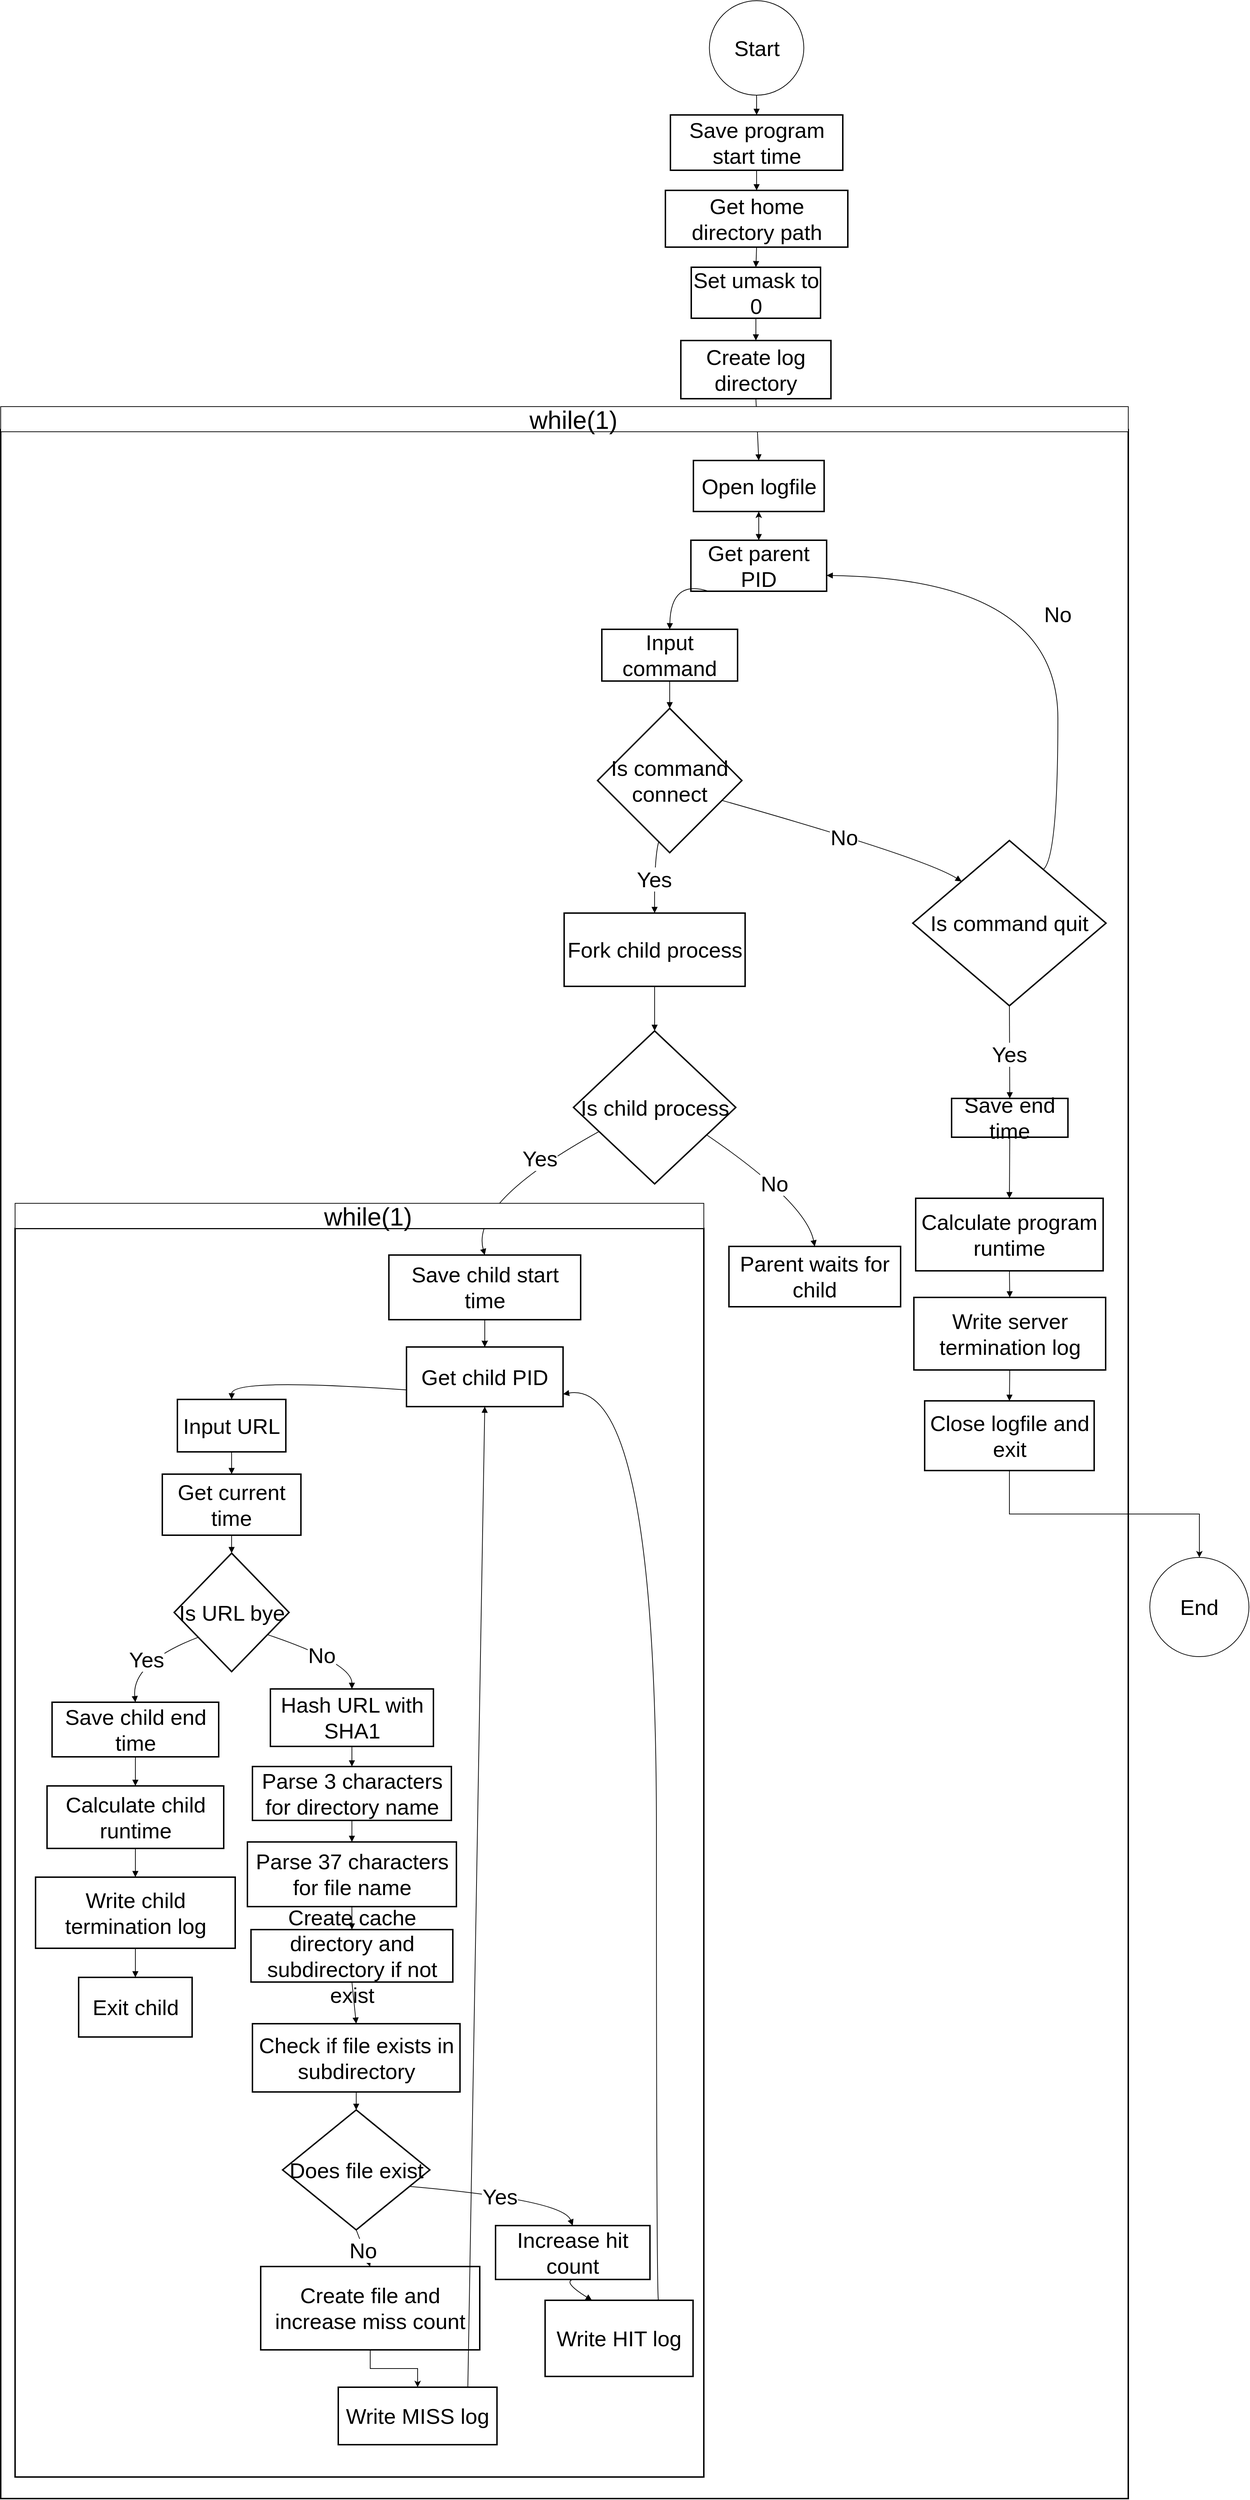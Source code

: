 <mxfile version="26.2.12">
  <diagram name="페이지-1" id="Uyw2kgYe03FrZPK4gf_r">
    <mxGraphModel dx="2780" dy="1518" grid="0" gridSize="10" guides="1" tooltips="1" connect="1" arrows="1" fold="1" page="1" pageScale="1" pageWidth="827" pageHeight="1169" math="0" shadow="0">
      <root>
        <mxCell id="0" />
        <mxCell id="1" parent="0" />
        <mxCell id="5Q26TO5uncK6xPd2ovMB-127" value="ParentLoop" style="whiteSpace=wrap;strokeWidth=2;fontSize=30;" parent="1" vertex="1">
          <mxGeometry x="20" y="1075" width="1570" height="2880" as="geometry" />
        </mxCell>
        <mxCell id="5Q26TO5uncK6xPd2ovMB-128" value="ChildLoop" style="whiteSpace=wrap;strokeWidth=2;fontSize=30;" parent="1" vertex="1">
          <mxGeometry x="40" y="2187" width="959" height="1738" as="geometry" />
        </mxCell>
        <mxCell id="5Q26TO5uncK6xPd2ovMB-130" value="Save program start time" style="whiteSpace=wrap;strokeWidth=2;fontSize=30;" parent="1" vertex="1">
          <mxGeometry x="952.5" y="637" width="240" height="77" as="geometry" />
        </mxCell>
        <mxCell id="5Q26TO5uncK6xPd2ovMB-131" value="Get home directory path" style="whiteSpace=wrap;strokeWidth=2;fontSize=30;" parent="1" vertex="1">
          <mxGeometry x="945.5" y="742" width="254" height="79" as="geometry" />
        </mxCell>
        <mxCell id="5Q26TO5uncK6xPd2ovMB-132" value="Set umask to 0" style="whiteSpace=wrap;strokeWidth=2;fontSize=30;" parent="1" vertex="1">
          <mxGeometry x="981.5" y="849" width="180" height="71" as="geometry" />
        </mxCell>
        <mxCell id="5Q26TO5uncK6xPd2ovMB-133" value="Create log directory" style="whiteSpace=wrap;strokeWidth=2;fontSize=30;" parent="1" vertex="1">
          <mxGeometry x="967" y="951" width="209" height="81" as="geometry" />
        </mxCell>
        <mxCell id="5Q26TO5uncK6xPd2ovMB-134" value="Open logfile" style="whiteSpace=wrap;strokeWidth=2;fontSize=30;" parent="1" vertex="1">
          <mxGeometry x="984.5" y="1118" width="182" height="71" as="geometry" />
        </mxCell>
        <mxCell id="dMedY_8rJFaH_x1FWplr-3" value="" style="edgeStyle=orthogonalEdgeStyle;rounded=0;orthogonalLoop=1;jettySize=auto;html=1;" edge="1" parent="1" source="5Q26TO5uncK6xPd2ovMB-135" target="5Q26TO5uncK6xPd2ovMB-134">
          <mxGeometry relative="1" as="geometry" />
        </mxCell>
        <mxCell id="5Q26TO5uncK6xPd2ovMB-135" value="Get parent PID" style="whiteSpace=wrap;strokeWidth=2;fontSize=30;" parent="1" vertex="1">
          <mxGeometry x="981" y="1229" width="189" height="71" as="geometry" />
        </mxCell>
        <mxCell id="5Q26TO5uncK6xPd2ovMB-136" value="Input command" style="whiteSpace=wrap;strokeWidth=2;fontSize=30;" parent="1" vertex="1">
          <mxGeometry x="857" y="1353" width="189" height="72" as="geometry" />
        </mxCell>
        <mxCell id="5Q26TO5uncK6xPd2ovMB-137" value="Is command connect" style="rhombus;strokeWidth=2;whiteSpace=wrap;fontSize=30;" parent="1" vertex="1">
          <mxGeometry x="851" y="1463" width="201" height="201" as="geometry" />
        </mxCell>
        <mxCell id="5Q26TO5uncK6xPd2ovMB-138" value="Fork child process" style="whiteSpace=wrap;strokeWidth=2;fontSize=30;" parent="1" vertex="1">
          <mxGeometry x="804.5" y="1748" width="252" height="102" as="geometry" />
        </mxCell>
        <mxCell id="5Q26TO5uncK6xPd2ovMB-139" value="Is child process" style="rhombus;strokeWidth=2;whiteSpace=wrap;fontSize=30;" parent="1" vertex="1">
          <mxGeometry x="817.5" y="1912" width="226" height="213" as="geometry" />
        </mxCell>
        <mxCell id="5Q26TO5uncK6xPd2ovMB-209" value="" style="edgeStyle=orthogonalEdgeStyle;rounded=0;orthogonalLoop=1;jettySize=auto;html=1;" parent="1" source="5Q26TO5uncK6xPd2ovMB-140" target="5Q26TO5uncK6xPd2ovMB-141" edge="1">
          <mxGeometry relative="1" as="geometry" />
        </mxCell>
        <mxCell id="5Q26TO5uncK6xPd2ovMB-140" value="Save child start time" style="whiteSpace=wrap;strokeWidth=2;fontSize=30;" parent="1" vertex="1">
          <mxGeometry x="560.5" y="2224" width="267" height="90" as="geometry" />
        </mxCell>
        <mxCell id="5Q26TO5uncK6xPd2ovMB-141" value="Get child PID" style="whiteSpace=wrap;strokeWidth=2;fontSize=30;" parent="1" vertex="1">
          <mxGeometry x="585" y="2352" width="218" height="83" as="geometry" />
        </mxCell>
        <mxCell id="5Q26TO5uncK6xPd2ovMB-142" value="Input URL" style="whiteSpace=wrap;strokeWidth=2;fontSize=30;" parent="1" vertex="1">
          <mxGeometry x="266" y="2425" width="151" height="73" as="geometry" />
        </mxCell>
        <mxCell id="5Q26TO5uncK6xPd2ovMB-143" value="Get current time" style="whiteSpace=wrap;strokeWidth=2;fontSize=30;" parent="1" vertex="1">
          <mxGeometry x="245" y="2529" width="193" height="85" as="geometry" />
        </mxCell>
        <mxCell id="5Q26TO5uncK6xPd2ovMB-144" value="Is URL bye" style="rhombus;strokeWidth=2;whiteSpace=wrap;fontSize=30;" parent="1" vertex="1">
          <mxGeometry x="261.5" y="2639" width="160" height="165" as="geometry" />
        </mxCell>
        <mxCell id="5Q26TO5uncK6xPd2ovMB-145" value="Save child end time" style="whiteSpace=wrap;strokeWidth=2;fontSize=30;" parent="1" vertex="1">
          <mxGeometry x="91.5" y="2846.5" width="232" height="76" as="geometry" />
        </mxCell>
        <mxCell id="5Q26TO5uncK6xPd2ovMB-146" value="Calculate child runtime" style="whiteSpace=wrap;strokeWidth=2;fontSize=30;" parent="1" vertex="1">
          <mxGeometry x="84.5" y="2963" width="246" height="87" as="geometry" />
        </mxCell>
        <mxCell id="5Q26TO5uncK6xPd2ovMB-147" value="Write child termination log" style="whiteSpace=wrap;strokeWidth=2;fontSize=30;" parent="1" vertex="1">
          <mxGeometry x="68.5" y="3090" width="278" height="99" as="geometry" />
        </mxCell>
        <mxCell id="5Q26TO5uncK6xPd2ovMB-148" value="Exit child" style="whiteSpace=wrap;strokeWidth=2;fontSize=30;" parent="1" vertex="1">
          <mxGeometry x="128.5" y="3229.5" width="158" height="83" as="geometry" />
        </mxCell>
        <mxCell id="5Q26TO5uncK6xPd2ovMB-149" value="Hash URL with SHA1" style="whiteSpace=wrap;strokeWidth=2;fontSize=30;" parent="1" vertex="1">
          <mxGeometry x="395.5" y="2828" width="227" height="80" as="geometry" />
        </mxCell>
        <mxCell id="5Q26TO5uncK6xPd2ovMB-150" value="Parse 3 characters for directory name" style="whiteSpace=wrap;strokeWidth=2;fontSize=30;" parent="1" vertex="1">
          <mxGeometry x="370.5" y="2936" width="277" height="75" as="geometry" />
        </mxCell>
        <mxCell id="5Q26TO5uncK6xPd2ovMB-151" value="Parse 37 characters for file name" style="whiteSpace=wrap;strokeWidth=2;fontSize=30;" parent="1" vertex="1">
          <mxGeometry x="363.5" y="3041" width="291" height="90" as="geometry" />
        </mxCell>
        <mxCell id="5Q26TO5uncK6xPd2ovMB-152" value="Create cache directory and subdirectory if not exist" style="whiteSpace=wrap;strokeWidth=2;fontSize=30;" parent="1" vertex="1">
          <mxGeometry x="368.5" y="3163" width="281" height="73" as="geometry" />
        </mxCell>
        <mxCell id="5Q26TO5uncK6xPd2ovMB-153" value="Check if file exists in subdirectory" style="whiteSpace=wrap;strokeWidth=2;fontSize=30;" parent="1" vertex="1">
          <mxGeometry x="370.5" y="3294" width="289" height="95" as="geometry" />
        </mxCell>
        <mxCell id="5Q26TO5uncK6xPd2ovMB-154" value="Does file exist" style="rhombus;strokeWidth=2;whiteSpace=wrap;fontSize=30;" parent="1" vertex="1">
          <mxGeometry x="412.5" y="3414" width="205" height="167" as="geometry" />
        </mxCell>
        <mxCell id="5Q26TO5uncK6xPd2ovMB-210" style="edgeStyle=orthogonalEdgeStyle;rounded=0;orthogonalLoop=1;jettySize=auto;html=1;exitX=0.5;exitY=1;exitDx=0;exitDy=0;entryX=0.5;entryY=0;entryDx=0;entryDy=0;" parent="1" source="5Q26TO5uncK6xPd2ovMB-155" target="5Q26TO5uncK6xPd2ovMB-156" edge="1">
          <mxGeometry relative="1" as="geometry" />
        </mxCell>
        <mxCell id="5Q26TO5uncK6xPd2ovMB-155" value="Create file and increase miss count" style="whiteSpace=wrap;strokeWidth=2;fontSize=30;" parent="1" vertex="1">
          <mxGeometry x="382" y="3632" width="305" height="116" as="geometry" />
        </mxCell>
        <mxCell id="5Q26TO5uncK6xPd2ovMB-156" value="Write MISS log" style="whiteSpace=wrap;strokeWidth=2;fontSize=30;" parent="1" vertex="1">
          <mxGeometry x="490" y="3800" width="221" height="80" as="geometry" />
        </mxCell>
        <mxCell id="5Q26TO5uncK6xPd2ovMB-157" value="Increase hit count" style="whiteSpace=wrap;strokeWidth=2;fontSize=30;" parent="1" vertex="1">
          <mxGeometry x="709" y="3575" width="215" height="75" as="geometry" />
        </mxCell>
        <mxCell id="5Q26TO5uncK6xPd2ovMB-158" value="Write HIT log" style="whiteSpace=wrap;strokeWidth=2;fontSize=30;" parent="1" vertex="1">
          <mxGeometry x="778" y="3679" width="206" height="106" as="geometry" />
        </mxCell>
        <mxCell id="5Q26TO5uncK6xPd2ovMB-159" value="Parent waits for child" style="whiteSpace=wrap;strokeWidth=2;fontSize=30;" parent="1" vertex="1">
          <mxGeometry x="1034" y="2212" width="239" height="84" as="geometry" />
        </mxCell>
        <mxCell id="5Q26TO5uncK6xPd2ovMB-160" value="Is command quit" style="rhombus;strokeWidth=2;whiteSpace=wrap;fontSize=30;" parent="1" vertex="1">
          <mxGeometry x="1290" y="1647" width="269" height="230" as="geometry" />
        </mxCell>
        <mxCell id="5Q26TO5uncK6xPd2ovMB-161" value="Save end time" style="whiteSpace=wrap;strokeWidth=2;fontSize=30;" parent="1" vertex="1">
          <mxGeometry x="1344" y="2006" width="162" height="54" as="geometry" />
        </mxCell>
        <mxCell id="5Q26TO5uncK6xPd2ovMB-162" value="Calculate program runtime" style="whiteSpace=wrap;strokeWidth=2;fontSize=30;" parent="1" vertex="1">
          <mxGeometry x="1294" y="2145" width="261" height="101" as="geometry" />
        </mxCell>
        <mxCell id="5Q26TO5uncK6xPd2ovMB-163" value="Write server termination log" style="whiteSpace=wrap;strokeWidth=2;fontSize=30;" parent="1" vertex="1">
          <mxGeometry x="1291.5" y="2283" width="267" height="101" as="geometry" />
        </mxCell>
        <mxCell id="5Q26TO5uncK6xPd2ovMB-208" style="edgeStyle=orthogonalEdgeStyle;rounded=0;orthogonalLoop=1;jettySize=auto;html=1;exitX=0.5;exitY=1;exitDx=0;exitDy=0;entryX=0.5;entryY=0;entryDx=0;entryDy=0;" parent="1" source="5Q26TO5uncK6xPd2ovMB-164" target="5Q26TO5uncK6xPd2ovMB-207" edge="1">
          <mxGeometry relative="1" as="geometry" />
        </mxCell>
        <mxCell id="5Q26TO5uncK6xPd2ovMB-164" value="Close logfile and exit" style="whiteSpace=wrap;strokeWidth=2;fontSize=30;" parent="1" vertex="1">
          <mxGeometry x="1306.5" y="2427" width="236" height="97" as="geometry" />
        </mxCell>
        <mxCell id="5Q26TO5uncK6xPd2ovMB-166" value="" style="curved=1;startArrow=none;endArrow=block;exitX=0.5;exitY=1;entryX=0.5;entryY=0;rounded=0;fontSize=30;" parent="1" target="5Q26TO5uncK6xPd2ovMB-130" edge="1">
          <mxGeometry relative="1" as="geometry">
            <Array as="points" />
            <mxPoint x="1072.5" y="609" as="sourcePoint" />
          </mxGeometry>
        </mxCell>
        <mxCell id="5Q26TO5uncK6xPd2ovMB-167" value="" style="curved=1;startArrow=none;endArrow=block;exitX=0.5;exitY=1;entryX=0.5;entryY=0;rounded=0;fontSize=30;" parent="1" source="5Q26TO5uncK6xPd2ovMB-130" target="5Q26TO5uncK6xPd2ovMB-131" edge="1">
          <mxGeometry relative="1" as="geometry">
            <Array as="points" />
          </mxGeometry>
        </mxCell>
        <mxCell id="5Q26TO5uncK6xPd2ovMB-168" value="" style="curved=1;startArrow=none;endArrow=block;exitX=0.5;exitY=1;entryX=0.5;entryY=0;rounded=0;fontSize=30;" parent="1" source="5Q26TO5uncK6xPd2ovMB-131" target="5Q26TO5uncK6xPd2ovMB-132" edge="1">
          <mxGeometry relative="1" as="geometry">
            <Array as="points" />
          </mxGeometry>
        </mxCell>
        <mxCell id="5Q26TO5uncK6xPd2ovMB-169" value="" style="curved=1;startArrow=none;endArrow=block;exitX=0.5;exitY=1;entryX=0.5;entryY=0;rounded=0;fontSize=30;" parent="1" source="5Q26TO5uncK6xPd2ovMB-132" target="5Q26TO5uncK6xPd2ovMB-133" edge="1">
          <mxGeometry relative="1" as="geometry">
            <Array as="points" />
          </mxGeometry>
        </mxCell>
        <mxCell id="5Q26TO5uncK6xPd2ovMB-170" value="" style="curved=1;startArrow=none;endArrow=block;exitX=0.5;exitY=1;entryX=0.5;entryY=0;rounded=0;fontSize=30;" parent="1" source="5Q26TO5uncK6xPd2ovMB-133" target="5Q26TO5uncK6xPd2ovMB-134" edge="1">
          <mxGeometry relative="1" as="geometry">
            <Array as="points" />
          </mxGeometry>
        </mxCell>
        <mxCell id="5Q26TO5uncK6xPd2ovMB-171" value="" style="curved=1;startArrow=none;endArrow=block;exitX=0.5;exitY=1;entryX=0.5;entryY=0;rounded=0;fontSize=30;" parent="1" source="5Q26TO5uncK6xPd2ovMB-134" target="5Q26TO5uncK6xPd2ovMB-135" edge="1">
          <mxGeometry relative="1" as="geometry">
            <Array as="points" />
          </mxGeometry>
        </mxCell>
        <mxCell id="5Q26TO5uncK6xPd2ovMB-172" value="" style="curved=1;startArrow=none;endArrow=block;exitX=0.13;exitY=1;entryX=0.5;entryY=0;rounded=0;fontSize=30;" parent="1" source="5Q26TO5uncK6xPd2ovMB-135" target="5Q26TO5uncK6xPd2ovMB-136" edge="1">
          <mxGeometry relative="1" as="geometry">
            <Array as="points">
              <mxPoint x="953" y="1283" />
            </Array>
          </mxGeometry>
        </mxCell>
        <mxCell id="5Q26TO5uncK6xPd2ovMB-173" value="" style="curved=1;startArrow=none;endArrow=block;exitX=0.5;exitY=1;entryX=0.5;entryY=0;rounded=0;fontSize=30;" parent="1" source="5Q26TO5uncK6xPd2ovMB-136" target="5Q26TO5uncK6xPd2ovMB-137" edge="1">
          <mxGeometry relative="1" as="geometry">
            <Array as="points" />
          </mxGeometry>
        </mxCell>
        <mxCell id="5Q26TO5uncK6xPd2ovMB-174" value="Yes" style="curved=1;startArrow=none;endArrow=block;exitX=0.41;exitY=1;entryX=0.5;entryY=0.01;rounded=0;fontSize=30;" parent="1" source="5Q26TO5uncK6xPd2ovMB-137" target="5Q26TO5uncK6xPd2ovMB-138" edge="1">
          <mxGeometry relative="1" as="geometry">
            <Array as="points">
              <mxPoint x="930" y="1671" />
            </Array>
          </mxGeometry>
        </mxCell>
        <mxCell id="5Q26TO5uncK6xPd2ovMB-175" value="" style="curved=1;startArrow=none;endArrow=block;exitX=0.5;exitY=1.01;entryX=0.5;entryY=0;rounded=0;fontSize=30;" parent="1" source="5Q26TO5uncK6xPd2ovMB-138" target="5Q26TO5uncK6xPd2ovMB-139" edge="1">
          <mxGeometry relative="1" as="geometry">
            <Array as="points" />
          </mxGeometry>
        </mxCell>
        <mxCell id="5Q26TO5uncK6xPd2ovMB-176" value="Yes" style="curved=1;startArrow=none;endArrow=block;exitX=0;exitY=0.73;entryX=0.5;entryY=0;rounded=0;fontSize=30;" parent="1" source="5Q26TO5uncK6xPd2ovMB-139" target="5Q26TO5uncK6xPd2ovMB-140" edge="1">
          <mxGeometry x="-0.36" y="-10" relative="1" as="geometry">
            <Array as="points">
              <mxPoint x="674" y="2151" />
            </Array>
            <mxPoint x="1" as="offset" />
          </mxGeometry>
        </mxCell>
        <mxCell id="5Q26TO5uncK6xPd2ovMB-177" value="" style="curved=1;startArrow=none;endArrow=block;exitX=0.5;exitY=1;entryX=0.5;entryY=0;rounded=0;fontSize=30;" parent="1" source="5Q26TO5uncK6xPd2ovMB-140" target="5Q26TO5uncK6xPd2ovMB-141" edge="1">
          <mxGeometry relative="1" as="geometry">
            <Array as="points" />
          </mxGeometry>
        </mxCell>
        <mxCell id="5Q26TO5uncK6xPd2ovMB-178" value="" style="curved=1;startArrow=none;endArrow=block;exitX=0;exitY=0.72;entryX=0.5;entryY=0;rounded=0;fontSize=30;" parent="1" source="5Q26TO5uncK6xPd2ovMB-141" target="5Q26TO5uncK6xPd2ovMB-142" edge="1">
          <mxGeometry relative="1" as="geometry">
            <Array as="points">
              <mxPoint x="342" y="2395" />
            </Array>
          </mxGeometry>
        </mxCell>
        <mxCell id="5Q26TO5uncK6xPd2ovMB-179" value="" style="curved=1;startArrow=none;endArrow=block;exitX=0.5;exitY=1;entryX=0.5;entryY=0;rounded=0;fontSize=30;" parent="1" source="5Q26TO5uncK6xPd2ovMB-142" target="5Q26TO5uncK6xPd2ovMB-143" edge="1">
          <mxGeometry relative="1" as="geometry">
            <Array as="points" />
          </mxGeometry>
        </mxCell>
        <mxCell id="5Q26TO5uncK6xPd2ovMB-180" value="" style="curved=1;startArrow=none;endArrow=block;exitX=0.5;exitY=1;entryX=0.5;entryY=0;rounded=0;fontSize=30;" parent="1" source="5Q26TO5uncK6xPd2ovMB-143" target="5Q26TO5uncK6xPd2ovMB-144" edge="1">
          <mxGeometry relative="1" as="geometry">
            <Array as="points" />
          </mxGeometry>
        </mxCell>
        <mxCell id="5Q26TO5uncK6xPd2ovMB-181" value="Yes" style="curved=1;startArrow=none;endArrow=block;exitX=0;exitY=0.86;entryX=0.5;entryY=-0.01;rounded=0;fontSize=30;" parent="1" source="5Q26TO5uncK6xPd2ovMB-144" target="5Q26TO5uncK6xPd2ovMB-145" edge="1">
          <mxGeometry relative="1" as="geometry">
            <Array as="points">
              <mxPoint x="202" y="2792" />
            </Array>
          </mxGeometry>
        </mxCell>
        <mxCell id="5Q26TO5uncK6xPd2ovMB-182" value="" style="curved=1;startArrow=none;endArrow=block;exitX=0.5;exitY=0.99;entryX=0.5;entryY=-0.01;rounded=0;fontSize=30;" parent="1" source="5Q26TO5uncK6xPd2ovMB-145" target="5Q26TO5uncK6xPd2ovMB-146" edge="1">
          <mxGeometry relative="1" as="geometry">
            <Array as="points" />
          </mxGeometry>
        </mxCell>
        <mxCell id="5Q26TO5uncK6xPd2ovMB-183" value="" style="curved=1;startArrow=none;endArrow=block;exitX=0.5;exitY=0.99;entryX=0.5;entryY=-0.01;rounded=0;fontSize=30;" parent="1" source="5Q26TO5uncK6xPd2ovMB-146" target="5Q26TO5uncK6xPd2ovMB-147" edge="1">
          <mxGeometry relative="1" as="geometry">
            <Array as="points" />
          </mxGeometry>
        </mxCell>
        <mxCell id="5Q26TO5uncK6xPd2ovMB-184" value="" style="curved=1;startArrow=none;endArrow=block;exitX=0.5;exitY=0.99;entryX=0.5;entryY=-0.01;rounded=0;fontSize=30;" parent="1" source="5Q26TO5uncK6xPd2ovMB-147" target="5Q26TO5uncK6xPd2ovMB-148" edge="1">
          <mxGeometry relative="1" as="geometry">
            <Array as="points" />
          </mxGeometry>
        </mxCell>
        <mxCell id="5Q26TO5uncK6xPd2ovMB-185" value="No" style="curved=1;startArrow=none;endArrow=block;exitX=1;exitY=0.8;entryX=0.5;entryY=-0.01;rounded=0;fontSize=30;" parent="1" source="5Q26TO5uncK6xPd2ovMB-144" target="5Q26TO5uncK6xPd2ovMB-149" edge="1">
          <mxGeometry relative="1" as="geometry">
            <Array as="points">
              <mxPoint x="509" y="2792" />
            </Array>
          </mxGeometry>
        </mxCell>
        <mxCell id="5Q26TO5uncK6xPd2ovMB-186" value="" style="curved=1;startArrow=none;endArrow=block;exitX=0.5;exitY=0.99;entryX=0.5;entryY=-0.01;rounded=0;fontSize=30;" parent="1" source="5Q26TO5uncK6xPd2ovMB-149" target="5Q26TO5uncK6xPd2ovMB-150" edge="1">
          <mxGeometry relative="1" as="geometry">
            <Array as="points" />
          </mxGeometry>
        </mxCell>
        <mxCell id="5Q26TO5uncK6xPd2ovMB-187" value="" style="curved=1;startArrow=none;endArrow=block;exitX=0.5;exitY=0.99;entryX=0.5;entryY=-0.01;rounded=0;fontSize=30;" parent="1" source="5Q26TO5uncK6xPd2ovMB-150" target="5Q26TO5uncK6xPd2ovMB-151" edge="1">
          <mxGeometry relative="1" as="geometry">
            <Array as="points" />
          </mxGeometry>
        </mxCell>
        <mxCell id="5Q26TO5uncK6xPd2ovMB-188" value="" style="curved=1;startArrow=none;endArrow=block;exitX=0.5;exitY=0.99;entryX=0.5;entryY=-0.01;rounded=0;fontSize=30;" parent="1" source="5Q26TO5uncK6xPd2ovMB-151" target="5Q26TO5uncK6xPd2ovMB-152" edge="1">
          <mxGeometry relative="1" as="geometry">
            <Array as="points" />
          </mxGeometry>
        </mxCell>
        <mxCell id="5Q26TO5uncK6xPd2ovMB-189" value="" style="curved=1;startArrow=none;endArrow=block;exitX=0.5;exitY=0.99;entryX=0.5;entryY=-0.01;rounded=0;fontSize=30;" parent="1" source="5Q26TO5uncK6xPd2ovMB-152" target="5Q26TO5uncK6xPd2ovMB-153" edge="1">
          <mxGeometry relative="1" as="geometry">
            <Array as="points" />
          </mxGeometry>
        </mxCell>
        <mxCell id="5Q26TO5uncK6xPd2ovMB-190" value="" style="curved=1;startArrow=none;endArrow=block;exitX=0.5;exitY=0.99;entryX=0.5;entryY=0;rounded=0;fontSize=30;" parent="1" source="5Q26TO5uncK6xPd2ovMB-153" target="5Q26TO5uncK6xPd2ovMB-154" edge="1">
          <mxGeometry relative="1" as="geometry">
            <Array as="points" />
          </mxGeometry>
        </mxCell>
        <mxCell id="5Q26TO5uncK6xPd2ovMB-191" value="No" style="curved=1;startArrow=none;endArrow=block;exitX=0.5;exitY=1;entryX=0.5;entryY=0.01;rounded=0;fontSize=30;" parent="1" source="5Q26TO5uncK6xPd2ovMB-154" target="5Q26TO5uncK6xPd2ovMB-155" edge="1">
          <mxGeometry relative="1" as="geometry">
            <Array as="points" />
          </mxGeometry>
        </mxCell>
        <mxCell id="5Q26TO5uncK6xPd2ovMB-193" value="" style="curved=1;startArrow=none;endArrow=block;exitX=0.81;exitY=0.01;entryX=0.5;entryY=1;rounded=0;fontSize=30;" parent="1" source="5Q26TO5uncK6xPd2ovMB-156" target="5Q26TO5uncK6xPd2ovMB-141" edge="1">
          <mxGeometry relative="1" as="geometry">
            <Array as="points">
              <mxPoint x="674" y="3654" />
            </Array>
          </mxGeometry>
        </mxCell>
        <mxCell id="5Q26TO5uncK6xPd2ovMB-194" value="Yes" style="curved=1;startArrow=none;endArrow=block;exitX=1;exitY=0.69;entryX=0.5;entryY=0.01;rounded=0;fontSize=30;" parent="1" source="5Q26TO5uncK6xPd2ovMB-154" target="5Q26TO5uncK6xPd2ovMB-157" edge="1">
          <mxGeometry relative="1" as="geometry">
            <Array as="points">
              <mxPoint x="803" y="3539" />
            </Array>
          </mxGeometry>
        </mxCell>
        <mxCell id="5Q26TO5uncK6xPd2ovMB-195" value="" style="curved=1;startArrow=none;endArrow=block;exitX=0.5;exitY=1.01;entryX=0.32;entryY=0.01;rounded=0;fontSize=30;" parent="1" source="5Q26TO5uncK6xPd2ovMB-157" target="5Q26TO5uncK6xPd2ovMB-158" edge="1">
          <mxGeometry relative="1" as="geometry">
            <Array as="points">
              <mxPoint x="803" y="3654" />
            </Array>
          </mxGeometry>
        </mxCell>
        <mxCell id="5Q26TO5uncK6xPd2ovMB-196" value="" style="curved=1;startArrow=none;endArrow=block;exitX=0.76;exitY=0.01;entryX=1;entryY=0.79;rounded=0;fontSize=30;" parent="1" source="5Q26TO5uncK6xPd2ovMB-158" target="5Q26TO5uncK6xPd2ovMB-141" edge="1">
          <mxGeometry relative="1" as="geometry">
            <Array as="points">
              <mxPoint x="933" y="3654" />
              <mxPoint x="933" y="2395" />
            </Array>
          </mxGeometry>
        </mxCell>
        <mxCell id="5Q26TO5uncK6xPd2ovMB-197" value="No" style="curved=1;startArrow=none;endArrow=block;exitX=1;exitY=0.78;entryX=0.5;entryY=0;rounded=0;fontSize=30;" parent="1" source="5Q26TO5uncK6xPd2ovMB-139" target="5Q26TO5uncK6xPd2ovMB-159" edge="1">
          <mxGeometry relative="1" as="geometry">
            <Array as="points">
              <mxPoint x="1141" y="2151" />
            </Array>
          </mxGeometry>
        </mxCell>
        <mxCell id="5Q26TO5uncK6xPd2ovMB-198" value="No" style="curved=1;startArrow=none;endArrow=block;exitX=1;exitY=0.69;entryX=0.01;entryY=0;rounded=0;fontSize=30;" parent="1" source="5Q26TO5uncK6xPd2ovMB-137" target="5Q26TO5uncK6xPd2ovMB-160" edge="1">
          <mxGeometry relative="1" as="geometry">
            <Array as="points">
              <mxPoint x="1306" y="1671" />
            </Array>
          </mxGeometry>
        </mxCell>
        <mxCell id="5Q26TO5uncK6xPd2ovMB-199" value="Yes" style="curved=1;startArrow=none;endArrow=block;exitX=0.5;exitY=1;entryX=0.5;entryY=0.01;rounded=0;fontSize=30;" parent="1" source="5Q26TO5uncK6xPd2ovMB-160" target="5Q26TO5uncK6xPd2ovMB-161" edge="1">
          <mxGeometry relative="1" as="geometry">
            <Array as="points" />
          </mxGeometry>
        </mxCell>
        <mxCell id="5Q26TO5uncK6xPd2ovMB-200" value="" style="curved=1;startArrow=none;endArrow=block;exitX=0.5;exitY=1.01;entryX=0.5;entryY=0;rounded=0;fontSize=30;" parent="1" source="5Q26TO5uncK6xPd2ovMB-161" target="5Q26TO5uncK6xPd2ovMB-162" edge="1">
          <mxGeometry relative="1" as="geometry">
            <Array as="points" />
          </mxGeometry>
        </mxCell>
        <mxCell id="5Q26TO5uncK6xPd2ovMB-201" value="" style="curved=1;startArrow=none;endArrow=block;exitX=0.5;exitY=1;entryX=0.5;entryY=0;rounded=0;fontSize=30;" parent="1" source="5Q26TO5uncK6xPd2ovMB-162" target="5Q26TO5uncK6xPd2ovMB-163" edge="1">
          <mxGeometry relative="1" as="geometry">
            <Array as="points" />
          </mxGeometry>
        </mxCell>
        <mxCell id="5Q26TO5uncK6xPd2ovMB-202" value="" style="curved=1;startArrow=none;endArrow=block;exitX=0.5;exitY=1;entryX=0.5;entryY=0;rounded=0;fontSize=30;" parent="1" source="5Q26TO5uncK6xPd2ovMB-163" target="5Q26TO5uncK6xPd2ovMB-164" edge="1">
          <mxGeometry relative="1" as="geometry">
            <Array as="points" />
          </mxGeometry>
        </mxCell>
        <mxCell id="5Q26TO5uncK6xPd2ovMB-203" value="No" style="curved=1;startArrow=none;endArrow=block;exitX=0.77;exitY=0;entryX=1;entryY=0.69;rounded=0;fontSize=30;" parent="1" source="5Q26TO5uncK6xPd2ovMB-160" target="5Q26TO5uncK6xPd2ovMB-135" edge="1">
          <mxGeometry relative="1" as="geometry">
            <Array as="points">
              <mxPoint x="1492" y="1671" />
              <mxPoint x="1492" y="1283" />
            </Array>
          </mxGeometry>
        </mxCell>
        <mxCell id="5Q26TO5uncK6xPd2ovMB-206" value="&lt;span style=&quot;font-size: 30px;&quot;&gt;Start&lt;/span&gt;" style="ellipse;whiteSpace=wrap;html=1;aspect=fixed;" parent="1" vertex="1">
          <mxGeometry x="1006.75" y="478" width="131.5" height="131.5" as="geometry" />
        </mxCell>
        <mxCell id="5Q26TO5uncK6xPd2ovMB-207" value="&lt;font style=&quot;font-size: 30px;&quot;&gt;End&lt;/font&gt;" style="ellipse;whiteSpace=wrap;html=1;aspect=fixed;" parent="1" vertex="1">
          <mxGeometry x="1620" y="2645" width="138" height="138" as="geometry" />
        </mxCell>
        <mxCell id="dMedY_8rJFaH_x1FWplr-1" value="" style="rounded=0;whiteSpace=wrap;html=1;" vertex="1" parent="1">
          <mxGeometry x="20" y="1043" width="1570" height="35" as="geometry" />
        </mxCell>
        <mxCell id="dMedY_8rJFaH_x1FWplr-4" value="&lt;font&gt;while(1)&lt;/font&gt;" style="text;html=1;align=center;verticalAlign=middle;resizable=0;points=[];autosize=1;strokeColor=none;fillColor=none;fontSize=35;" vertex="1" parent="1">
          <mxGeometry x="746" y="1033.5" width="141" height="54" as="geometry" />
        </mxCell>
        <mxCell id="dMedY_8rJFaH_x1FWplr-5" value="" style="rounded=0;whiteSpace=wrap;html=1;" vertex="1" parent="1">
          <mxGeometry x="40" y="2152" width="959" height="35" as="geometry" />
        </mxCell>
        <mxCell id="dMedY_8rJFaH_x1FWplr-6" value="&lt;font&gt;while(1)&lt;/font&gt;" style="text;html=1;align=center;verticalAlign=middle;resizable=0;points=[];autosize=1;strokeColor=none;fillColor=none;fontSize=35;" vertex="1" parent="1">
          <mxGeometry x="460" y="2142.5" width="141" height="54" as="geometry" />
        </mxCell>
      </root>
    </mxGraphModel>
  </diagram>
</mxfile>
